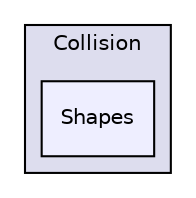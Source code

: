 digraph "src/core/Box2D/Box2D/Collision/Shapes" {
  compound=true
  node [ fontsize="10", fontname="Helvetica"];
  edge [ labelfontsize="10", labelfontname="Helvetica"];
  subgraph clusterdir_e2594b00aa3dad32419da6fbb3231296 {
    graph [ bgcolor="#ddddee", pencolor="black", label="Collision" fontname="Helvetica", fontsize="10", URL="dir_e2594b00aa3dad32419da6fbb3231296.html"]
  dir_3d8641f7551989fcde3f6d0c7d3bc2c5 [shape=box, label="Shapes", style="filled", fillcolor="#eeeeff", pencolor="black", URL="dir_3d8641f7551989fcde3f6d0c7d3bc2c5.html"];
  }
}

